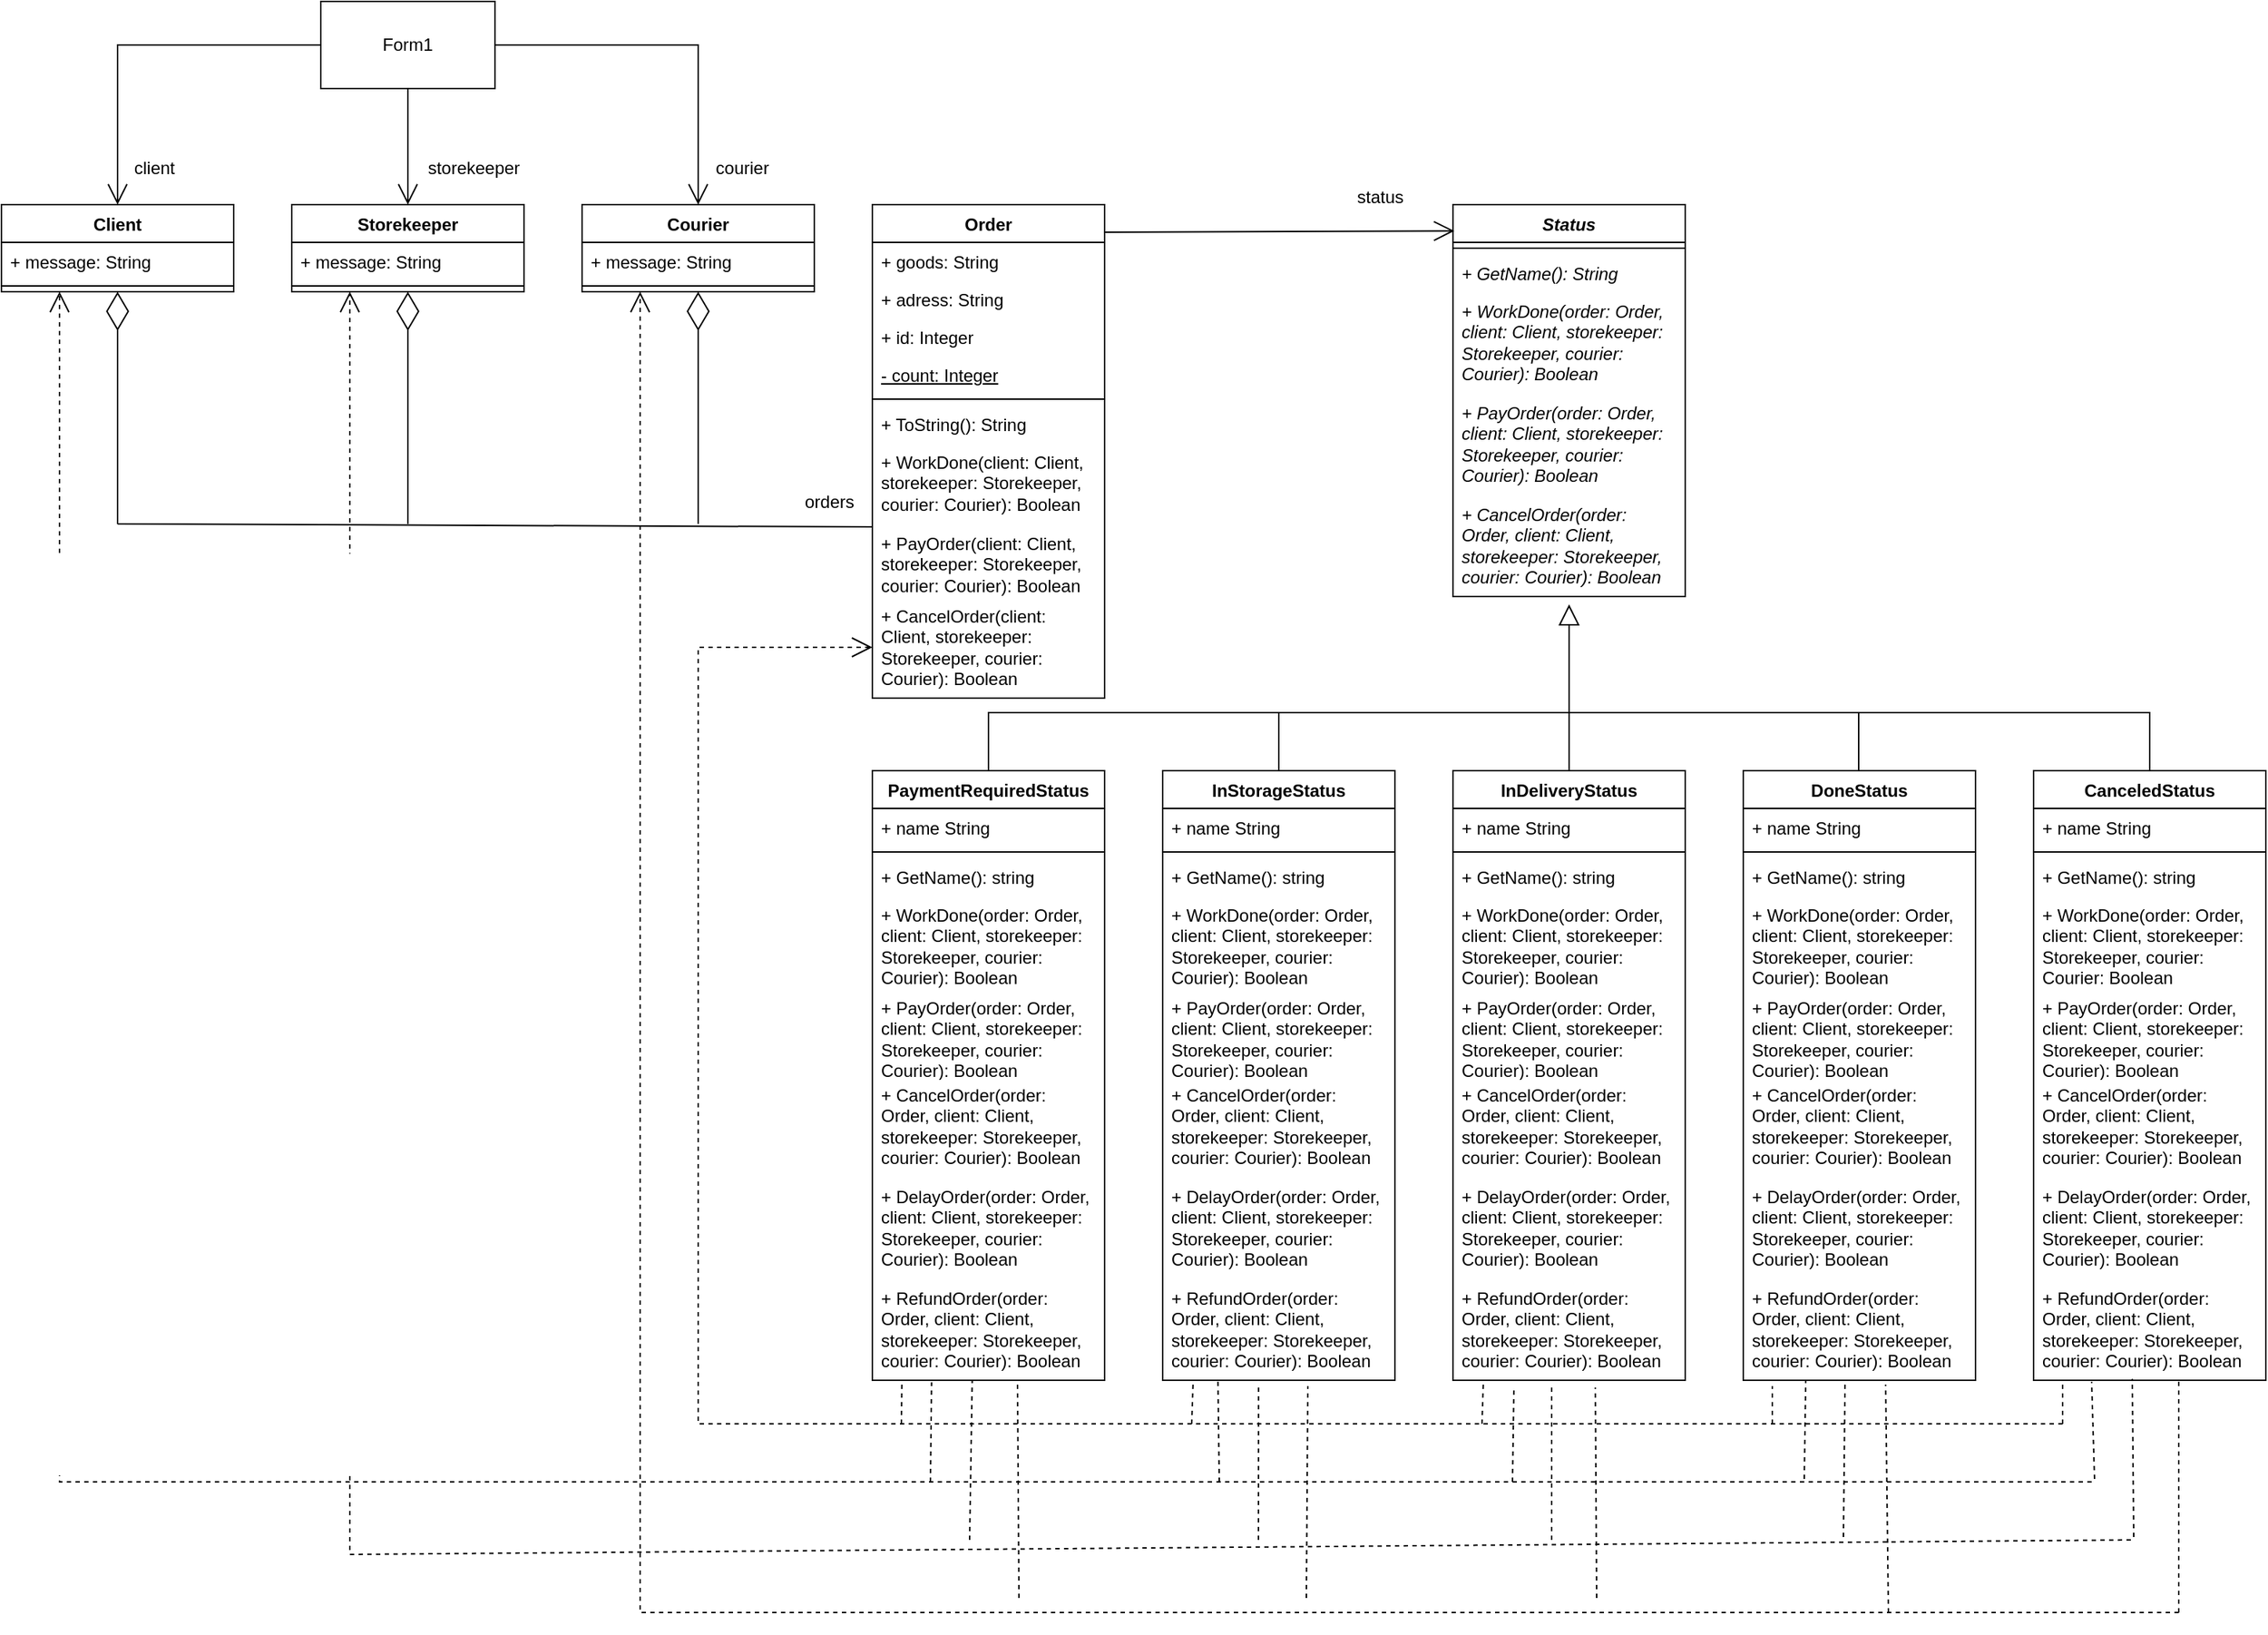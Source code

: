 <mxfile version="26.2.14">
  <diagram name="Страница — 1" id="0_Dnb6BgWCMYKnIincZQ">
    <mxGraphModel dx="2229" dy="917" grid="1" gridSize="10" guides="1" tooltips="1" connect="1" arrows="1" fold="1" page="1" pageScale="1" pageWidth="827" pageHeight="1169" math="0" shadow="0">
      <root>
        <mxCell id="0" />
        <mxCell id="1" parent="0" />
        <mxCell id="07gMhgzr5kwWRLjTosJK-1" value="Order" style="swimlane;fontStyle=1;align=center;verticalAlign=top;childLayout=stackLayout;horizontal=1;startSize=26;horizontalStack=0;resizeParent=1;resizeParentMax=0;resizeLast=0;collapsible=1;marginBottom=0;whiteSpace=wrap;html=1;" vertex="1" parent="1">
          <mxGeometry x="120" y="280" width="160" height="340" as="geometry" />
        </mxCell>
        <mxCell id="07gMhgzr5kwWRLjTosJK-2" value="+ goods: String" style="text;strokeColor=none;fillColor=none;align=left;verticalAlign=top;spacingLeft=4;spacingRight=4;overflow=hidden;rotatable=0;points=[[0,0.5],[1,0.5]];portConstraint=eastwest;whiteSpace=wrap;html=1;" vertex="1" parent="07gMhgzr5kwWRLjTosJK-1">
          <mxGeometry y="26" width="160" height="26" as="geometry" />
        </mxCell>
        <mxCell id="07gMhgzr5kwWRLjTosJK-3" value="+ adress: String" style="text;strokeColor=none;fillColor=none;align=left;verticalAlign=top;spacingLeft=4;spacingRight=4;overflow=hidden;rotatable=0;points=[[0,0.5],[1,0.5]];portConstraint=eastwest;whiteSpace=wrap;html=1;" vertex="1" parent="07gMhgzr5kwWRLjTosJK-1">
          <mxGeometry y="52" width="160" height="26" as="geometry" />
        </mxCell>
        <mxCell id="07gMhgzr5kwWRLjTosJK-4" value="+ id: Integer" style="text;strokeColor=none;fillColor=none;align=left;verticalAlign=top;spacingLeft=4;spacingRight=4;overflow=hidden;rotatable=0;points=[[0,0.5],[1,0.5]];portConstraint=eastwest;whiteSpace=wrap;html=1;" vertex="1" parent="07gMhgzr5kwWRLjTosJK-1">
          <mxGeometry y="78" width="160" height="26" as="geometry" />
        </mxCell>
        <mxCell id="07gMhgzr5kwWRLjTosJK-5" value="&lt;u&gt;- count: Integer&lt;/u&gt;" style="text;strokeColor=none;fillColor=none;align=left;verticalAlign=top;spacingLeft=4;spacingRight=4;overflow=hidden;rotatable=0;points=[[0,0.5],[1,0.5]];portConstraint=eastwest;whiteSpace=wrap;html=1;" vertex="1" parent="07gMhgzr5kwWRLjTosJK-1">
          <mxGeometry y="104" width="160" height="26" as="geometry" />
        </mxCell>
        <mxCell id="07gMhgzr5kwWRLjTosJK-6" value="" style="line;strokeWidth=1;fillColor=none;align=left;verticalAlign=middle;spacingTop=-1;spacingLeft=3;spacingRight=3;rotatable=0;labelPosition=right;points=[];portConstraint=eastwest;strokeColor=inherit;" vertex="1" parent="07gMhgzr5kwWRLjTosJK-1">
          <mxGeometry y="130" width="160" height="8" as="geometry" />
        </mxCell>
        <mxCell id="07gMhgzr5kwWRLjTosJK-7" value="+ ToString(): String" style="text;strokeColor=none;fillColor=none;align=left;verticalAlign=top;spacingLeft=4;spacingRight=4;overflow=hidden;rotatable=0;points=[[0,0.5],[1,0.5]];portConstraint=eastwest;whiteSpace=wrap;html=1;" vertex="1" parent="07gMhgzr5kwWRLjTosJK-1">
          <mxGeometry y="138" width="160" height="26" as="geometry" />
        </mxCell>
        <mxCell id="07gMhgzr5kwWRLjTosJK-8" value="+ WorkDone(client: Client, storekeeper: Storekeeper, courier: Courier): Boolean" style="text;strokeColor=none;fillColor=none;align=left;verticalAlign=top;spacingLeft=4;spacingRight=4;overflow=hidden;rotatable=0;points=[[0,0.5],[1,0.5]];portConstraint=eastwest;whiteSpace=wrap;html=1;" vertex="1" parent="07gMhgzr5kwWRLjTosJK-1">
          <mxGeometry y="164" width="160" height="56" as="geometry" />
        </mxCell>
        <mxCell id="07gMhgzr5kwWRLjTosJK-9" value="+ PayOrder(client: Client, storekeeper: Storekeeper, courier: Courier): Boolean" style="text;strokeColor=none;fillColor=none;align=left;verticalAlign=top;spacingLeft=4;spacingRight=4;overflow=hidden;rotatable=0;points=[[0,0.5],[1,0.5]];portConstraint=eastwest;whiteSpace=wrap;html=1;" vertex="1" parent="07gMhgzr5kwWRLjTosJK-1">
          <mxGeometry y="220" width="160" height="50" as="geometry" />
        </mxCell>
        <mxCell id="07gMhgzr5kwWRLjTosJK-10" value="+ CancelOrder(client: Client, storekeeper: Storekeeper, courier: Courier): Boolean" style="text;strokeColor=none;fillColor=none;align=left;verticalAlign=top;spacingLeft=4;spacingRight=4;overflow=hidden;rotatable=0;points=[[0,0.5],[1,0.5]];portConstraint=eastwest;whiteSpace=wrap;html=1;" vertex="1" parent="07gMhgzr5kwWRLjTosJK-1">
          <mxGeometry y="270" width="160" height="70" as="geometry" />
        </mxCell>
        <mxCell id="07gMhgzr5kwWRLjTosJK-11" value="&lt;i&gt;Status&lt;/i&gt;" style="swimlane;fontStyle=1;align=center;verticalAlign=top;childLayout=stackLayout;horizontal=1;startSize=26;horizontalStack=0;resizeParent=1;resizeParentMax=0;resizeLast=0;collapsible=1;marginBottom=0;whiteSpace=wrap;html=1;" vertex="1" parent="1">
          <mxGeometry x="520" y="280" width="160" height="270" as="geometry" />
        </mxCell>
        <mxCell id="07gMhgzr5kwWRLjTosJK-12" value="" style="line;strokeWidth=1;fillColor=none;align=left;verticalAlign=middle;spacingTop=-1;spacingLeft=3;spacingRight=3;rotatable=0;labelPosition=right;points=[];portConstraint=eastwest;strokeColor=inherit;" vertex="1" parent="07gMhgzr5kwWRLjTosJK-11">
          <mxGeometry y="26" width="160" height="8" as="geometry" />
        </mxCell>
        <mxCell id="07gMhgzr5kwWRLjTosJK-13" value="&lt;i&gt;+ GetName(): String&lt;/i&gt;" style="text;strokeColor=none;fillColor=none;align=left;verticalAlign=top;spacingLeft=4;spacingRight=4;overflow=hidden;rotatable=0;points=[[0,0.5],[1,0.5]];portConstraint=eastwest;whiteSpace=wrap;html=1;" vertex="1" parent="07gMhgzr5kwWRLjTosJK-11">
          <mxGeometry y="34" width="160" height="26" as="geometry" />
        </mxCell>
        <mxCell id="07gMhgzr5kwWRLjTosJK-14" value="&lt;i&gt;+ WorkDone(&lt;/i&gt;&lt;i&gt;order: Order, client: Client, storekeeper: Storekeeper, courier: Courier&lt;/i&gt;&lt;i&gt;): Boolean&lt;/i&gt;" style="text;strokeColor=none;fillColor=none;align=left;verticalAlign=top;spacingLeft=4;spacingRight=4;overflow=hidden;rotatable=0;points=[[0,0.5],[1,0.5]];portConstraint=eastwest;whiteSpace=wrap;html=1;" vertex="1" parent="07gMhgzr5kwWRLjTosJK-11">
          <mxGeometry y="60" width="160" height="70" as="geometry" />
        </mxCell>
        <mxCell id="07gMhgzr5kwWRLjTosJK-15" value="&lt;i&gt;+ PayOrder(&lt;/i&gt;&lt;i&gt;order: Order, client: Client, storekeeper: Storekeeper, courier: Courier&lt;/i&gt;&lt;i&gt;): Boolean&lt;/i&gt;" style="text;strokeColor=none;fillColor=none;align=left;verticalAlign=top;spacingLeft=4;spacingRight=4;overflow=hidden;rotatable=0;points=[[0,0.5],[1,0.5]];portConstraint=eastwest;whiteSpace=wrap;html=1;" vertex="1" parent="07gMhgzr5kwWRLjTosJK-11">
          <mxGeometry y="130" width="160" height="70" as="geometry" />
        </mxCell>
        <mxCell id="07gMhgzr5kwWRLjTosJK-16" value="&lt;i&gt;+ CancelOrder(&lt;/i&gt;&lt;i&gt;order: Order, client: Client, storekeeper: Storekeeper, courier: Courier&lt;/i&gt;&lt;i&gt;): Boolean&lt;/i&gt;" style="text;strokeColor=none;fillColor=none;align=left;verticalAlign=top;spacingLeft=4;spacingRight=4;overflow=hidden;rotatable=0;points=[[0,0.5],[1,0.5]];portConstraint=eastwest;whiteSpace=wrap;html=1;" vertex="1" parent="07gMhgzr5kwWRLjTosJK-11">
          <mxGeometry y="200" width="160" height="70" as="geometry" />
        </mxCell>
        <mxCell id="07gMhgzr5kwWRLjTosJK-17" value="PaymentRequiredStatus" style="swimlane;fontStyle=1;align=center;verticalAlign=top;childLayout=stackLayout;horizontal=1;startSize=26;horizontalStack=0;resizeParent=1;resizeParentMax=0;resizeLast=0;collapsible=1;marginBottom=0;whiteSpace=wrap;html=1;" vertex="1" parent="1">
          <mxGeometry x="120" y="670" width="160" height="420" as="geometry" />
        </mxCell>
        <mxCell id="07gMhgzr5kwWRLjTosJK-18" value="+ name String" style="text;strokeColor=none;fillColor=none;align=left;verticalAlign=top;spacingLeft=4;spacingRight=4;overflow=hidden;rotatable=0;points=[[0,0.5],[1,0.5]];portConstraint=eastwest;whiteSpace=wrap;html=1;" vertex="1" parent="07gMhgzr5kwWRLjTosJK-17">
          <mxGeometry y="26" width="160" height="26" as="geometry" />
        </mxCell>
        <mxCell id="07gMhgzr5kwWRLjTosJK-19" value="" style="line;strokeWidth=1;fillColor=none;align=left;verticalAlign=middle;spacingTop=-1;spacingLeft=3;spacingRight=3;rotatable=0;labelPosition=right;points=[];portConstraint=eastwest;strokeColor=inherit;" vertex="1" parent="07gMhgzr5kwWRLjTosJK-17">
          <mxGeometry y="52" width="160" height="8" as="geometry" />
        </mxCell>
        <mxCell id="07gMhgzr5kwWRLjTosJK-20" value="+ GetName(): string" style="text;strokeColor=none;fillColor=none;align=left;verticalAlign=top;spacingLeft=4;spacingRight=4;overflow=hidden;rotatable=0;points=[[0,0.5],[1,0.5]];portConstraint=eastwest;whiteSpace=wrap;html=1;" vertex="1" parent="07gMhgzr5kwWRLjTosJK-17">
          <mxGeometry y="60" width="160" height="26" as="geometry" />
        </mxCell>
        <mxCell id="07gMhgzr5kwWRLjTosJK-21" value="+ WorkDone(order: Order, client: Client, storekeeper: Storekeeper, courier: Courier): Boolean" style="text;strokeColor=none;fillColor=none;align=left;verticalAlign=top;spacingLeft=4;spacingRight=4;overflow=hidden;rotatable=0;points=[[0,0.5],[1,0.5]];portConstraint=eastwest;whiteSpace=wrap;html=1;" vertex="1" parent="07gMhgzr5kwWRLjTosJK-17">
          <mxGeometry y="86" width="160" height="64" as="geometry" />
        </mxCell>
        <mxCell id="07gMhgzr5kwWRLjTosJK-22" value="+ PayOrder(order: Order, client: Client, storekeeper: Storekeeper, courier: Courier): Boolean" style="text;strokeColor=none;fillColor=none;align=left;verticalAlign=top;spacingLeft=4;spacingRight=4;overflow=hidden;rotatable=0;points=[[0,0.5],[1,0.5]];portConstraint=eastwest;whiteSpace=wrap;html=1;" vertex="1" parent="07gMhgzr5kwWRLjTosJK-17">
          <mxGeometry y="150" width="160" height="60" as="geometry" />
        </mxCell>
        <mxCell id="07gMhgzr5kwWRLjTosJK-106" value="+ CancelOrder(order: Order, client: Client, storekeeper: Storekeeper, courier: Courier): Boolean" style="text;strokeColor=none;fillColor=none;align=left;verticalAlign=top;spacingLeft=4;spacingRight=4;overflow=hidden;rotatable=0;points=[[0,0.5],[1,0.5]];portConstraint=eastwest;whiteSpace=wrap;html=1;" vertex="1" parent="07gMhgzr5kwWRLjTosJK-17">
          <mxGeometry y="210" width="160" height="70" as="geometry" />
        </mxCell>
        <mxCell id="07gMhgzr5kwWRLjTosJK-107" value="+ DelayOrder(order: Order, client: Client, storekeeper: Storekeeper, courier: Courier): Boolean" style="text;strokeColor=none;fillColor=none;align=left;verticalAlign=top;spacingLeft=4;spacingRight=4;overflow=hidden;rotatable=0;points=[[0,0.5],[1,0.5]];portConstraint=eastwest;whiteSpace=wrap;html=1;" vertex="1" parent="07gMhgzr5kwWRLjTosJK-17">
          <mxGeometry y="280" width="160" height="70" as="geometry" />
        </mxCell>
        <mxCell id="07gMhgzr5kwWRLjTosJK-23" value="+ RefundOrder(order: Order, client: Client, storekeeper: Storekeeper, courier: Courier): Boolean" style="text;strokeColor=none;fillColor=none;align=left;verticalAlign=top;spacingLeft=4;spacingRight=4;overflow=hidden;rotatable=0;points=[[0,0.5],[1,0.5]];portConstraint=eastwest;whiteSpace=wrap;html=1;" vertex="1" parent="07gMhgzr5kwWRLjTosJK-17">
          <mxGeometry y="350" width="160" height="70" as="geometry" />
        </mxCell>
        <mxCell id="07gMhgzr5kwWRLjTosJK-24" value="InStorageStatus" style="swimlane;fontStyle=1;align=center;verticalAlign=top;childLayout=stackLayout;horizontal=1;startSize=26;horizontalStack=0;resizeParent=1;resizeParentMax=0;resizeLast=0;collapsible=1;marginBottom=0;whiteSpace=wrap;html=1;" vertex="1" parent="1">
          <mxGeometry x="320" y="670" width="160" height="420" as="geometry" />
        </mxCell>
        <mxCell id="07gMhgzr5kwWRLjTosJK-25" value="+ name String" style="text;strokeColor=none;fillColor=none;align=left;verticalAlign=top;spacingLeft=4;spacingRight=4;overflow=hidden;rotatable=0;points=[[0,0.5],[1,0.5]];portConstraint=eastwest;whiteSpace=wrap;html=1;" vertex="1" parent="07gMhgzr5kwWRLjTosJK-24">
          <mxGeometry y="26" width="160" height="26" as="geometry" />
        </mxCell>
        <mxCell id="07gMhgzr5kwWRLjTosJK-26" value="" style="line;strokeWidth=1;fillColor=none;align=left;verticalAlign=middle;spacingTop=-1;spacingLeft=3;spacingRight=3;rotatable=0;labelPosition=right;points=[];portConstraint=eastwest;strokeColor=inherit;" vertex="1" parent="07gMhgzr5kwWRLjTosJK-24">
          <mxGeometry y="52" width="160" height="8" as="geometry" />
        </mxCell>
        <mxCell id="07gMhgzr5kwWRLjTosJK-27" value="+ GetName(): string" style="text;strokeColor=none;fillColor=none;align=left;verticalAlign=top;spacingLeft=4;spacingRight=4;overflow=hidden;rotatable=0;points=[[0,0.5],[1,0.5]];portConstraint=eastwest;whiteSpace=wrap;html=1;" vertex="1" parent="07gMhgzr5kwWRLjTosJK-24">
          <mxGeometry y="60" width="160" height="26" as="geometry" />
        </mxCell>
        <mxCell id="07gMhgzr5kwWRLjTosJK-28" value="+ WorkDone(order: Order, client: Client, storekeeper: Storekeeper, courier: Courier): Boolean" style="text;strokeColor=none;fillColor=none;align=left;verticalAlign=top;spacingLeft=4;spacingRight=4;overflow=hidden;rotatable=0;points=[[0,0.5],[1,0.5]];portConstraint=eastwest;whiteSpace=wrap;html=1;" vertex="1" parent="07gMhgzr5kwWRLjTosJK-24">
          <mxGeometry y="86" width="160" height="64" as="geometry" />
        </mxCell>
        <mxCell id="07gMhgzr5kwWRLjTosJK-29" value="+ PayOrder(order: Order, client: Client, storekeeper: Storekeeper, courier: Courier): Boolean" style="text;strokeColor=none;fillColor=none;align=left;verticalAlign=top;spacingLeft=4;spacingRight=4;overflow=hidden;rotatable=0;points=[[0,0.5],[1,0.5]];portConstraint=eastwest;whiteSpace=wrap;html=1;" vertex="1" parent="07gMhgzr5kwWRLjTosJK-24">
          <mxGeometry y="150" width="160" height="60" as="geometry" />
        </mxCell>
        <mxCell id="07gMhgzr5kwWRLjTosJK-30" value="+ CancelOrder(order: Order, client: Client, storekeeper: Storekeeper, courier: Courier): Boolean" style="text;strokeColor=none;fillColor=none;align=left;verticalAlign=top;spacingLeft=4;spacingRight=4;overflow=hidden;rotatable=0;points=[[0,0.5],[1,0.5]];portConstraint=eastwest;whiteSpace=wrap;html=1;" vertex="1" parent="07gMhgzr5kwWRLjTosJK-24">
          <mxGeometry y="210" width="160" height="70" as="geometry" />
        </mxCell>
        <mxCell id="07gMhgzr5kwWRLjTosJK-108" value="+ DelayOrder(order: Order, client: Client, storekeeper: Storekeeper, courier: Courier): Boolean" style="text;strokeColor=none;fillColor=none;align=left;verticalAlign=top;spacingLeft=4;spacingRight=4;overflow=hidden;rotatable=0;points=[[0,0.5],[1,0.5]];portConstraint=eastwest;whiteSpace=wrap;html=1;" vertex="1" parent="07gMhgzr5kwWRLjTosJK-24">
          <mxGeometry y="280" width="160" height="70" as="geometry" />
        </mxCell>
        <mxCell id="07gMhgzr5kwWRLjTosJK-109" value="+ RefundOrder(order: Order, client: Client, storekeeper: Storekeeper, courier: Courier): Boolean" style="text;strokeColor=none;fillColor=none;align=left;verticalAlign=top;spacingLeft=4;spacingRight=4;overflow=hidden;rotatable=0;points=[[0,0.5],[1,0.5]];portConstraint=eastwest;whiteSpace=wrap;html=1;" vertex="1" parent="07gMhgzr5kwWRLjTosJK-24">
          <mxGeometry y="350" width="160" height="70" as="geometry" />
        </mxCell>
        <mxCell id="07gMhgzr5kwWRLjTosJK-31" value="InDeliveryStatus" style="swimlane;fontStyle=1;align=center;verticalAlign=top;childLayout=stackLayout;horizontal=1;startSize=26;horizontalStack=0;resizeParent=1;resizeParentMax=0;resizeLast=0;collapsible=1;marginBottom=0;whiteSpace=wrap;html=1;" vertex="1" parent="1">
          <mxGeometry x="520" y="670" width="160" height="420" as="geometry" />
        </mxCell>
        <mxCell id="07gMhgzr5kwWRLjTosJK-32" value="+ name String" style="text;strokeColor=none;fillColor=none;align=left;verticalAlign=top;spacingLeft=4;spacingRight=4;overflow=hidden;rotatable=0;points=[[0,0.5],[1,0.5]];portConstraint=eastwest;whiteSpace=wrap;html=1;" vertex="1" parent="07gMhgzr5kwWRLjTosJK-31">
          <mxGeometry y="26" width="160" height="26" as="geometry" />
        </mxCell>
        <mxCell id="07gMhgzr5kwWRLjTosJK-33" value="" style="line;strokeWidth=1;fillColor=none;align=left;verticalAlign=middle;spacingTop=-1;spacingLeft=3;spacingRight=3;rotatable=0;labelPosition=right;points=[];portConstraint=eastwest;strokeColor=inherit;" vertex="1" parent="07gMhgzr5kwWRLjTosJK-31">
          <mxGeometry y="52" width="160" height="8" as="geometry" />
        </mxCell>
        <mxCell id="07gMhgzr5kwWRLjTosJK-34" value="+ GetName(): string" style="text;strokeColor=none;fillColor=none;align=left;verticalAlign=top;spacingLeft=4;spacingRight=4;overflow=hidden;rotatable=0;points=[[0,0.5],[1,0.5]];portConstraint=eastwest;whiteSpace=wrap;html=1;" vertex="1" parent="07gMhgzr5kwWRLjTosJK-31">
          <mxGeometry y="60" width="160" height="26" as="geometry" />
        </mxCell>
        <mxCell id="07gMhgzr5kwWRLjTosJK-35" value="+ WorkDone(order: Order, client: Client, storekeeper: Storekeeper, courier: Courier): Boolean" style="text;strokeColor=none;fillColor=none;align=left;verticalAlign=top;spacingLeft=4;spacingRight=4;overflow=hidden;rotatable=0;points=[[0,0.5],[1,0.5]];portConstraint=eastwest;whiteSpace=wrap;html=1;" vertex="1" parent="07gMhgzr5kwWRLjTosJK-31">
          <mxGeometry y="86" width="160" height="64" as="geometry" />
        </mxCell>
        <mxCell id="07gMhgzr5kwWRLjTosJK-36" value="+ PayOrder(order: Order, client: Client, storekeeper: Storekeeper, courier: Courier): Boolean" style="text;strokeColor=none;fillColor=none;align=left;verticalAlign=top;spacingLeft=4;spacingRight=4;overflow=hidden;rotatable=0;points=[[0,0.5],[1,0.5]];portConstraint=eastwest;whiteSpace=wrap;html=1;" vertex="1" parent="07gMhgzr5kwWRLjTosJK-31">
          <mxGeometry y="150" width="160" height="60" as="geometry" />
        </mxCell>
        <mxCell id="07gMhgzr5kwWRLjTosJK-37" value="+ CancelOrder(order: Order, client: Client, storekeeper: Storekeeper, courier: Courier): Boolean" style="text;strokeColor=none;fillColor=none;align=left;verticalAlign=top;spacingLeft=4;spacingRight=4;overflow=hidden;rotatable=0;points=[[0,0.5],[1,0.5]];portConstraint=eastwest;whiteSpace=wrap;html=1;" vertex="1" parent="07gMhgzr5kwWRLjTosJK-31">
          <mxGeometry y="210" width="160" height="70" as="geometry" />
        </mxCell>
        <mxCell id="07gMhgzr5kwWRLjTosJK-110" value="+ DelayOrder(order: Order, client: Client, storekeeper: Storekeeper, courier: Courier): Boolean" style="text;strokeColor=none;fillColor=none;align=left;verticalAlign=top;spacingLeft=4;spacingRight=4;overflow=hidden;rotatable=0;points=[[0,0.5],[1,0.5]];portConstraint=eastwest;whiteSpace=wrap;html=1;" vertex="1" parent="07gMhgzr5kwWRLjTosJK-31">
          <mxGeometry y="280" width="160" height="70" as="geometry" />
        </mxCell>
        <mxCell id="07gMhgzr5kwWRLjTosJK-111" value="+ RefundOrder(order: Order, client: Client, storekeeper: Storekeeper, courier: Courier): Boolean" style="text;strokeColor=none;fillColor=none;align=left;verticalAlign=top;spacingLeft=4;spacingRight=4;overflow=hidden;rotatable=0;points=[[0,0.5],[1,0.5]];portConstraint=eastwest;whiteSpace=wrap;html=1;" vertex="1" parent="07gMhgzr5kwWRLjTosJK-31">
          <mxGeometry y="350" width="160" height="70" as="geometry" />
        </mxCell>
        <mxCell id="07gMhgzr5kwWRLjTosJK-38" value="DoneStatus" style="swimlane;fontStyle=1;align=center;verticalAlign=top;childLayout=stackLayout;horizontal=1;startSize=26;horizontalStack=0;resizeParent=1;resizeParentMax=0;resizeLast=0;collapsible=1;marginBottom=0;whiteSpace=wrap;html=1;" vertex="1" parent="1">
          <mxGeometry x="720" y="670" width="160" height="420" as="geometry" />
        </mxCell>
        <mxCell id="07gMhgzr5kwWRLjTosJK-39" value="+ name String" style="text;strokeColor=none;fillColor=none;align=left;verticalAlign=top;spacingLeft=4;spacingRight=4;overflow=hidden;rotatable=0;points=[[0,0.5],[1,0.5]];portConstraint=eastwest;whiteSpace=wrap;html=1;" vertex="1" parent="07gMhgzr5kwWRLjTosJK-38">
          <mxGeometry y="26" width="160" height="26" as="geometry" />
        </mxCell>
        <mxCell id="07gMhgzr5kwWRLjTosJK-40" value="" style="line;strokeWidth=1;fillColor=none;align=left;verticalAlign=middle;spacingTop=-1;spacingLeft=3;spacingRight=3;rotatable=0;labelPosition=right;points=[];portConstraint=eastwest;strokeColor=inherit;" vertex="1" parent="07gMhgzr5kwWRLjTosJK-38">
          <mxGeometry y="52" width="160" height="8" as="geometry" />
        </mxCell>
        <mxCell id="07gMhgzr5kwWRLjTosJK-41" value="+ GetName(): string" style="text;strokeColor=none;fillColor=none;align=left;verticalAlign=top;spacingLeft=4;spacingRight=4;overflow=hidden;rotatable=0;points=[[0,0.5],[1,0.5]];portConstraint=eastwest;whiteSpace=wrap;html=1;" vertex="1" parent="07gMhgzr5kwWRLjTosJK-38">
          <mxGeometry y="60" width="160" height="26" as="geometry" />
        </mxCell>
        <mxCell id="07gMhgzr5kwWRLjTosJK-42" value="+ WorkDone(order: Order, client: Client, storekeeper: Storekeeper, courier: Courier): Boolean" style="text;strokeColor=none;fillColor=none;align=left;verticalAlign=top;spacingLeft=4;spacingRight=4;overflow=hidden;rotatable=0;points=[[0,0.5],[1,0.5]];portConstraint=eastwest;whiteSpace=wrap;html=1;" vertex="1" parent="07gMhgzr5kwWRLjTosJK-38">
          <mxGeometry y="86" width="160" height="64" as="geometry" />
        </mxCell>
        <mxCell id="07gMhgzr5kwWRLjTosJK-43" value="+ PayOrder(order: Order, client: Client, storekeeper: Storekeeper, courier: Courier): Boolean" style="text;strokeColor=none;fillColor=none;align=left;verticalAlign=top;spacingLeft=4;spacingRight=4;overflow=hidden;rotatable=0;points=[[0,0.5],[1,0.5]];portConstraint=eastwest;whiteSpace=wrap;html=1;" vertex="1" parent="07gMhgzr5kwWRLjTosJK-38">
          <mxGeometry y="150" width="160" height="60" as="geometry" />
        </mxCell>
        <mxCell id="07gMhgzr5kwWRLjTosJK-44" value="+ CancelOrder(order: Order, client: Client, storekeeper: Storekeeper, courier: Courier): Boolean" style="text;strokeColor=none;fillColor=none;align=left;verticalAlign=top;spacingLeft=4;spacingRight=4;overflow=hidden;rotatable=0;points=[[0,0.5],[1,0.5]];portConstraint=eastwest;whiteSpace=wrap;html=1;" vertex="1" parent="07gMhgzr5kwWRLjTosJK-38">
          <mxGeometry y="210" width="160" height="70" as="geometry" />
        </mxCell>
        <mxCell id="07gMhgzr5kwWRLjTosJK-112" value="+ DelayOrder(order: Order, client: Client, storekeeper: Storekeeper, courier: Courier): Boolean" style="text;strokeColor=none;fillColor=none;align=left;verticalAlign=top;spacingLeft=4;spacingRight=4;overflow=hidden;rotatable=0;points=[[0,0.5],[1,0.5]];portConstraint=eastwest;whiteSpace=wrap;html=1;" vertex="1" parent="07gMhgzr5kwWRLjTosJK-38">
          <mxGeometry y="280" width="160" height="70" as="geometry" />
        </mxCell>
        <mxCell id="07gMhgzr5kwWRLjTosJK-114" value="+ RefundOrder(order: Order, client: Client, storekeeper: Storekeeper, courier: Courier): Boolean" style="text;strokeColor=none;fillColor=none;align=left;verticalAlign=top;spacingLeft=4;spacingRight=4;overflow=hidden;rotatable=0;points=[[0,0.5],[1,0.5]];portConstraint=eastwest;whiteSpace=wrap;html=1;" vertex="1" parent="07gMhgzr5kwWRLjTosJK-38">
          <mxGeometry y="350" width="160" height="70" as="geometry" />
        </mxCell>
        <mxCell id="07gMhgzr5kwWRLjTosJK-45" value="CanceledStatus" style="swimlane;fontStyle=1;align=center;verticalAlign=top;childLayout=stackLayout;horizontal=1;startSize=26;horizontalStack=0;resizeParent=1;resizeParentMax=0;resizeLast=0;collapsible=1;marginBottom=0;whiteSpace=wrap;html=1;" vertex="1" parent="1">
          <mxGeometry x="920" y="670" width="160" height="420" as="geometry" />
        </mxCell>
        <mxCell id="07gMhgzr5kwWRLjTosJK-46" value="+ name String" style="text;strokeColor=none;fillColor=none;align=left;verticalAlign=top;spacingLeft=4;spacingRight=4;overflow=hidden;rotatable=0;points=[[0,0.5],[1,0.5]];portConstraint=eastwest;whiteSpace=wrap;html=1;" vertex="1" parent="07gMhgzr5kwWRLjTosJK-45">
          <mxGeometry y="26" width="160" height="26" as="geometry" />
        </mxCell>
        <mxCell id="07gMhgzr5kwWRLjTosJK-47" value="" style="line;strokeWidth=1;fillColor=none;align=left;verticalAlign=middle;spacingTop=-1;spacingLeft=3;spacingRight=3;rotatable=0;labelPosition=right;points=[];portConstraint=eastwest;strokeColor=inherit;" vertex="1" parent="07gMhgzr5kwWRLjTosJK-45">
          <mxGeometry y="52" width="160" height="8" as="geometry" />
        </mxCell>
        <mxCell id="07gMhgzr5kwWRLjTosJK-48" value="+ GetName(): string" style="text;strokeColor=none;fillColor=none;align=left;verticalAlign=top;spacingLeft=4;spacingRight=4;overflow=hidden;rotatable=0;points=[[0,0.5],[1,0.5]];portConstraint=eastwest;whiteSpace=wrap;html=1;" vertex="1" parent="07gMhgzr5kwWRLjTosJK-45">
          <mxGeometry y="60" width="160" height="26" as="geometry" />
        </mxCell>
        <mxCell id="07gMhgzr5kwWRLjTosJK-49" value="+ WorkDone(order: Order, client: Client, storekeeper: Storekeeper, courier: Courier: Boolean" style="text;strokeColor=none;fillColor=none;align=left;verticalAlign=top;spacingLeft=4;spacingRight=4;overflow=hidden;rotatable=0;points=[[0,0.5],[1,0.5]];portConstraint=eastwest;whiteSpace=wrap;html=1;" vertex="1" parent="07gMhgzr5kwWRLjTosJK-45">
          <mxGeometry y="86" width="160" height="64" as="geometry" />
        </mxCell>
        <mxCell id="07gMhgzr5kwWRLjTosJK-50" value="+ PayOrder(order: Order, client: Client, storekeeper: Storekeeper, courier: Courier): Boolean" style="text;strokeColor=none;fillColor=none;align=left;verticalAlign=top;spacingLeft=4;spacingRight=4;overflow=hidden;rotatable=0;points=[[0,0.5],[1,0.5]];portConstraint=eastwest;whiteSpace=wrap;html=1;" vertex="1" parent="07gMhgzr5kwWRLjTosJK-45">
          <mxGeometry y="150" width="160" height="60" as="geometry" />
        </mxCell>
        <mxCell id="07gMhgzr5kwWRLjTosJK-51" value="+ CancelOrder(order: Order, client: Client, storekeeper: Storekeeper, courier: Courier): Boolean" style="text;strokeColor=none;fillColor=none;align=left;verticalAlign=top;spacingLeft=4;spacingRight=4;overflow=hidden;rotatable=0;points=[[0,0.5],[1,0.5]];portConstraint=eastwest;whiteSpace=wrap;html=1;" vertex="1" parent="07gMhgzr5kwWRLjTosJK-45">
          <mxGeometry y="210" width="160" height="70" as="geometry" />
        </mxCell>
        <mxCell id="07gMhgzr5kwWRLjTosJK-115" value="+ DelayOrder(order: Order, client: Client, storekeeper: Storekeeper, courier: Courier): Boolean" style="text;strokeColor=none;fillColor=none;align=left;verticalAlign=top;spacingLeft=4;spacingRight=4;overflow=hidden;rotatable=0;points=[[0,0.5],[1,0.5]];portConstraint=eastwest;whiteSpace=wrap;html=1;" vertex="1" parent="07gMhgzr5kwWRLjTosJK-45">
          <mxGeometry y="280" width="160" height="70" as="geometry" />
        </mxCell>
        <mxCell id="07gMhgzr5kwWRLjTosJK-116" value="+ RefundOrder(order: Order, client: Client, storekeeper: Storekeeper, courier: Courier): Boolean" style="text;strokeColor=none;fillColor=none;align=left;verticalAlign=top;spacingLeft=4;spacingRight=4;overflow=hidden;rotatable=0;points=[[0,0.5],[1,0.5]];portConstraint=eastwest;whiteSpace=wrap;html=1;" vertex="1" parent="07gMhgzr5kwWRLjTosJK-45">
          <mxGeometry y="350" width="160" height="70" as="geometry" />
        </mxCell>
        <mxCell id="07gMhgzr5kwWRLjTosJK-52" value="" style="endArrow=open;endFill=1;endSize=12;html=1;rounded=0;exitX=1;exitY=0.056;exitDx=0;exitDy=0;exitPerimeter=0;entryX=0.006;entryY=0.067;entryDx=0;entryDy=0;entryPerimeter=0;" edge="1" parent="1" source="07gMhgzr5kwWRLjTosJK-1" target="07gMhgzr5kwWRLjTosJK-11">
          <mxGeometry width="160" relative="1" as="geometry">
            <mxPoint x="500" y="250" as="sourcePoint" />
            <mxPoint x="660" y="250" as="targetPoint" />
          </mxGeometry>
        </mxCell>
        <mxCell id="07gMhgzr5kwWRLjTosJK-53" value="" style="group" vertex="1" connectable="0" parent="1">
          <mxGeometry x="200" y="630" width="800" height="40" as="geometry" />
        </mxCell>
        <mxCell id="07gMhgzr5kwWRLjTosJK-54" value="" style="group" vertex="1" connectable="0" parent="07gMhgzr5kwWRLjTosJK-53">
          <mxGeometry width="800" height="40" as="geometry" />
        </mxCell>
        <mxCell id="07gMhgzr5kwWRLjTosJK-55" value="" style="endArrow=none;html=1;rounded=0;exitX=0.5;exitY=0;exitDx=0;exitDy=0;entryX=0.5;entryY=0;entryDx=0;entryDy=0;" edge="1" parent="07gMhgzr5kwWRLjTosJK-54" source="07gMhgzr5kwWRLjTosJK-17" target="07gMhgzr5kwWRLjTosJK-45">
          <mxGeometry width="50" height="50" relative="1" as="geometry">
            <mxPoint as="sourcePoint" />
            <mxPoint x="800" as="targetPoint" />
            <Array as="points">
              <mxPoint />
              <mxPoint x="400" />
              <mxPoint x="800" />
            </Array>
          </mxGeometry>
        </mxCell>
        <mxCell id="07gMhgzr5kwWRLjTosJK-56" value="" style="endArrow=none;html=1;rounded=0;exitX=0.5;exitY=0;exitDx=0;exitDy=0;" edge="1" parent="07gMhgzr5kwWRLjTosJK-54" source="07gMhgzr5kwWRLjTosJK-24">
          <mxGeometry width="50" height="50" relative="1" as="geometry">
            <mxPoint x="70" y="40" as="sourcePoint" />
            <mxPoint x="200" as="targetPoint" />
          </mxGeometry>
        </mxCell>
        <mxCell id="07gMhgzr5kwWRLjTosJK-57" value="" style="endArrow=none;html=1;rounded=0;exitX=0.5;exitY=0;exitDx=0;exitDy=0;" edge="1" parent="07gMhgzr5kwWRLjTosJK-54">
          <mxGeometry width="50" height="50" relative="1" as="geometry">
            <mxPoint x="599.5" y="40" as="sourcePoint" />
            <mxPoint x="599.5" as="targetPoint" />
          </mxGeometry>
        </mxCell>
        <mxCell id="07gMhgzr5kwWRLjTosJK-58" value="" style="endArrow=block;endFill=0;endSize=12;html=1;rounded=0;exitX=0.5;exitY=0;exitDx=0;exitDy=0;entryX=0.5;entryY=1.077;entryDx=0;entryDy=0;entryPerimeter=0;" edge="1" parent="07gMhgzr5kwWRLjTosJK-53" source="07gMhgzr5kwWRLjTosJK-31" target="07gMhgzr5kwWRLjTosJK-16">
          <mxGeometry width="160" relative="1" as="geometry">
            <mxPoint x="310" y="-60" as="sourcePoint" />
            <mxPoint x="410" y="-170" as="targetPoint" />
          </mxGeometry>
        </mxCell>
        <mxCell id="07gMhgzr5kwWRLjTosJK-59" value="status" style="text;html=1;align=center;verticalAlign=middle;whiteSpace=wrap;rounded=0;" vertex="1" parent="1">
          <mxGeometry x="440" y="260" width="60" height="30" as="geometry" />
        </mxCell>
        <mxCell id="07gMhgzr5kwWRLjTosJK-60" value="Client" style="swimlane;fontStyle=1;align=center;verticalAlign=top;childLayout=stackLayout;horizontal=1;startSize=26;horizontalStack=0;resizeParent=1;resizeParentMax=0;resizeLast=0;collapsible=1;marginBottom=0;whiteSpace=wrap;html=1;" vertex="1" parent="1">
          <mxGeometry x="-480" y="280" width="160" height="60" as="geometry" />
        </mxCell>
        <mxCell id="07gMhgzr5kwWRLjTosJK-61" value="+ message: String" style="text;strokeColor=none;fillColor=none;align=left;verticalAlign=top;spacingLeft=4;spacingRight=4;overflow=hidden;rotatable=0;points=[[0,0.5],[1,0.5]];portConstraint=eastwest;whiteSpace=wrap;html=1;" vertex="1" parent="07gMhgzr5kwWRLjTosJK-60">
          <mxGeometry y="26" width="160" height="26" as="geometry" />
        </mxCell>
        <mxCell id="07gMhgzr5kwWRLjTosJK-62" value="" style="line;strokeWidth=1;fillColor=none;align=left;verticalAlign=middle;spacingTop=-1;spacingLeft=3;spacingRight=3;rotatable=0;labelPosition=right;points=[];portConstraint=eastwest;strokeColor=inherit;" vertex="1" parent="07gMhgzr5kwWRLjTosJK-60">
          <mxGeometry y="52" width="160" height="8" as="geometry" />
        </mxCell>
        <mxCell id="07gMhgzr5kwWRLjTosJK-63" value="Storekeeper" style="swimlane;fontStyle=1;align=center;verticalAlign=top;childLayout=stackLayout;horizontal=1;startSize=26;horizontalStack=0;resizeParent=1;resizeParentMax=0;resizeLast=0;collapsible=1;marginBottom=0;whiteSpace=wrap;html=1;" vertex="1" parent="1">
          <mxGeometry x="-280" y="280" width="160" height="60" as="geometry" />
        </mxCell>
        <mxCell id="07gMhgzr5kwWRLjTosJK-64" value="+ message: String" style="text;strokeColor=none;fillColor=none;align=left;verticalAlign=top;spacingLeft=4;spacingRight=4;overflow=hidden;rotatable=0;points=[[0,0.5],[1,0.5]];portConstraint=eastwest;whiteSpace=wrap;html=1;" vertex="1" parent="07gMhgzr5kwWRLjTosJK-63">
          <mxGeometry y="26" width="160" height="26" as="geometry" />
        </mxCell>
        <mxCell id="07gMhgzr5kwWRLjTosJK-65" value="" style="line;strokeWidth=1;fillColor=none;align=left;verticalAlign=middle;spacingTop=-1;spacingLeft=3;spacingRight=3;rotatable=0;labelPosition=right;points=[];portConstraint=eastwest;strokeColor=inherit;" vertex="1" parent="07gMhgzr5kwWRLjTosJK-63">
          <mxGeometry y="52" width="160" height="8" as="geometry" />
        </mxCell>
        <mxCell id="07gMhgzr5kwWRLjTosJK-66" value="Courier" style="swimlane;fontStyle=1;align=center;verticalAlign=top;childLayout=stackLayout;horizontal=1;startSize=26;horizontalStack=0;resizeParent=1;resizeParentMax=0;resizeLast=0;collapsible=1;marginBottom=0;whiteSpace=wrap;html=1;" vertex="1" parent="1">
          <mxGeometry x="-80" y="280" width="160" height="60" as="geometry" />
        </mxCell>
        <mxCell id="07gMhgzr5kwWRLjTosJK-67" value="+ message: String" style="text;strokeColor=none;fillColor=none;align=left;verticalAlign=top;spacingLeft=4;spacingRight=4;overflow=hidden;rotatable=0;points=[[0,0.5],[1,0.5]];portConstraint=eastwest;whiteSpace=wrap;html=1;" vertex="1" parent="07gMhgzr5kwWRLjTosJK-66">
          <mxGeometry y="26" width="160" height="26" as="geometry" />
        </mxCell>
        <mxCell id="07gMhgzr5kwWRLjTosJK-68" value="" style="line;strokeWidth=1;fillColor=none;align=left;verticalAlign=middle;spacingTop=-1;spacingLeft=3;spacingRight=3;rotatable=0;labelPosition=right;points=[];portConstraint=eastwest;strokeColor=inherit;" vertex="1" parent="07gMhgzr5kwWRLjTosJK-66">
          <mxGeometry y="52" width="160" height="8" as="geometry" />
        </mxCell>
        <mxCell id="07gMhgzr5kwWRLjTosJK-69" value="orders" style="text;html=1;align=center;verticalAlign=middle;resizable=0;points=[];autosize=1;strokeColor=none;fillColor=none;" vertex="1" parent="1">
          <mxGeometry x="60" y="470" width="60" height="30" as="geometry" />
        </mxCell>
        <mxCell id="07gMhgzr5kwWRLjTosJK-70" value="Form1" style="rounded=0;whiteSpace=wrap;html=1;" vertex="1" parent="1">
          <mxGeometry x="-260" y="140" width="120" height="60" as="geometry" />
        </mxCell>
        <mxCell id="07gMhgzr5kwWRLjTosJK-71" value="client" style="text;html=1;align=center;verticalAlign=middle;resizable=0;points=[];autosize=1;strokeColor=none;fillColor=none;" vertex="1" parent="1">
          <mxGeometry x="-400" y="240" width="50" height="30" as="geometry" />
        </mxCell>
        <mxCell id="07gMhgzr5kwWRLjTosJK-72" value="storekeeper" style="text;html=1;align=center;verticalAlign=middle;resizable=0;points=[];autosize=1;strokeColor=none;fillColor=none;" vertex="1" parent="1">
          <mxGeometry x="-200" y="240" width="90" height="30" as="geometry" />
        </mxCell>
        <mxCell id="07gMhgzr5kwWRLjTosJK-73" value="courier" style="text;html=1;align=center;verticalAlign=middle;resizable=0;points=[];autosize=1;strokeColor=none;fillColor=none;" vertex="1" parent="1">
          <mxGeometry y="240" width="60" height="30" as="geometry" />
        </mxCell>
        <mxCell id="07gMhgzr5kwWRLjTosJK-74" value="" style="endArrow=open;endFill=1;endSize=12;html=1;rounded=0;exitX=0.5;exitY=1;exitDx=0;exitDy=0;entryX=0.5;entryY=0;entryDx=0;entryDy=0;" edge="1" parent="1" source="07gMhgzr5kwWRLjTosJK-70" target="07gMhgzr5kwWRLjTosJK-63">
          <mxGeometry width="160" relative="1" as="geometry">
            <mxPoint x="-200" y="240" as="sourcePoint" />
            <mxPoint x="-40" y="240" as="targetPoint" />
          </mxGeometry>
        </mxCell>
        <mxCell id="07gMhgzr5kwWRLjTosJK-75" value="" style="endArrow=open;endFill=1;endSize=12;html=1;rounded=0;exitX=0;exitY=0.5;exitDx=0;exitDy=0;entryX=0.5;entryY=0;entryDx=0;entryDy=0;" edge="1" parent="1" source="07gMhgzr5kwWRLjTosJK-70" target="07gMhgzr5kwWRLjTosJK-60">
          <mxGeometry width="160" relative="1" as="geometry">
            <mxPoint x="-400.34" y="180" as="sourcePoint" />
            <mxPoint x="-400.34" y="260" as="targetPoint" />
            <Array as="points">
              <mxPoint x="-400" y="170" />
            </Array>
          </mxGeometry>
        </mxCell>
        <mxCell id="07gMhgzr5kwWRLjTosJK-76" value="" style="endArrow=open;endFill=1;endSize=12;html=1;rounded=0;exitX=1;exitY=0.5;exitDx=0;exitDy=0;entryX=0.5;entryY=0;entryDx=0;entryDy=0;" edge="1" parent="1" source="07gMhgzr5kwWRLjTosJK-70" target="07gMhgzr5kwWRLjTosJK-66">
          <mxGeometry width="160" relative="1" as="geometry">
            <mxPoint y="170" as="sourcePoint" />
            <mxPoint y="250" as="targetPoint" />
            <Array as="points">
              <mxPoint y="170" />
            </Array>
          </mxGeometry>
        </mxCell>
        <mxCell id="07gMhgzr5kwWRLjTosJK-77" value="" style="group" vertex="1" connectable="0" parent="1">
          <mxGeometry x="-400" y="500" width="400" as="geometry" />
        </mxCell>
        <mxCell id="07gMhgzr5kwWRLjTosJK-78" value="" style="endArrow=diamondThin;endFill=0;endSize=24;html=1;rounded=0;entryX=0.5;entryY=1;entryDx=0;entryDy=0;" edge="1" parent="07gMhgzr5kwWRLjTosJK-77" target="07gMhgzr5kwWRLjTosJK-63">
          <mxGeometry width="160" relative="1" as="geometry">
            <mxPoint x="200" as="sourcePoint" />
            <mxPoint x="290" y="-15.34" as="targetPoint" />
          </mxGeometry>
        </mxCell>
        <mxCell id="07gMhgzr5kwWRLjTosJK-79" value="" style="endArrow=diamondThin;endFill=0;endSize=24;html=1;rounded=0;entryX=0.5;entryY=1;entryDx=0;entryDy=0;" edge="1" parent="07gMhgzr5kwWRLjTosJK-77" target="07gMhgzr5kwWRLjTosJK-60">
          <mxGeometry width="160" relative="1" as="geometry">
            <mxPoint as="sourcePoint" />
            <mxPoint x="-0.34" y="-150" as="targetPoint" />
          </mxGeometry>
        </mxCell>
        <mxCell id="07gMhgzr5kwWRLjTosJK-80" value="" style="endArrow=diamondThin;endFill=0;endSize=24;html=1;rounded=0;entryX=0.5;entryY=1;entryDx=0;entryDy=0;" edge="1" parent="07gMhgzr5kwWRLjTosJK-77" target="07gMhgzr5kwWRLjTosJK-66">
          <mxGeometry width="160" relative="1" as="geometry">
            <mxPoint x="400" as="sourcePoint" />
            <mxPoint x="400" y="-150" as="targetPoint" />
          </mxGeometry>
        </mxCell>
        <mxCell id="07gMhgzr5kwWRLjTosJK-81" value="" style="endArrow=none;html=1;rounded=0;entryX=-0.003;entryY=0.041;entryDx=0;entryDy=0;entryPerimeter=0;" edge="1" parent="07gMhgzr5kwWRLjTosJK-77" target="07gMhgzr5kwWRLjTosJK-9">
          <mxGeometry width="50" height="50" relative="1" as="geometry">
            <mxPoint as="sourcePoint" />
            <mxPoint x="500" y="40" as="targetPoint" />
          </mxGeometry>
        </mxCell>
        <mxCell id="07gMhgzr5kwWRLjTosJK-82" value="" style="endArrow=none;dashed=1;html=1;rounded=0;entryX=0.255;entryY=1.02;entryDx=0;entryDy=0;entryPerimeter=0;" edge="1" parent="1" target="07gMhgzr5kwWRLjTosJK-23">
          <mxGeometry width="50" height="50" relative="1" as="geometry">
            <mxPoint x="160" y="1160" as="sourcePoint" />
            <mxPoint x="170" y="1119" as="targetPoint" />
          </mxGeometry>
        </mxCell>
        <mxCell id="07gMhgzr5kwWRLjTosJK-83" value="" style="endArrow=none;dashed=1;html=1;rounded=0;" edge="1" parent="1">
          <mxGeometry width="50" height="50" relative="1" as="geometry">
            <mxPoint x="561" y="1160" as="sourcePoint" />
            <mxPoint x="562" y="1094" as="targetPoint" />
          </mxGeometry>
        </mxCell>
        <mxCell id="07gMhgzr5kwWRLjTosJK-84" value="" style="endArrow=open;endSize=12;dashed=1;html=1;rounded=0;entryX=0.25;entryY=1;entryDx=0;entryDy=0;" edge="1" parent="1" target="07gMhgzr5kwWRLjTosJK-60">
          <mxGeometry width="160" relative="1" as="geometry">
            <mxPoint x="960" y="1160" as="sourcePoint" />
            <mxPoint x="-180" y="1060" as="targetPoint" />
            <Array as="points">
              <mxPoint x="-440" y="1160" />
            </Array>
          </mxGeometry>
        </mxCell>
        <mxCell id="07gMhgzr5kwWRLjTosJK-85" value="" style="endArrow=none;dashed=1;html=1;rounded=0;entryX=0.25;entryY=1.014;entryDx=0;entryDy=0;entryPerimeter=0;" edge="1" parent="1" target="07gMhgzr5kwWRLjTosJK-116">
          <mxGeometry width="50" height="50" relative="1" as="geometry">
            <mxPoint x="962" y="1158" as="sourcePoint" />
            <mxPoint x="970" y="1110" as="targetPoint" />
          </mxGeometry>
        </mxCell>
        <mxCell id="07gMhgzr5kwWRLjTosJK-86" value="" style="endArrow=none;dashed=1;html=1;rounded=0;entryX=0.413;entryY=1.057;entryDx=0;entryDy=0;entryPerimeter=0;" edge="1" parent="1" target="07gMhgzr5kwWRLjTosJK-109">
          <mxGeometry width="50" height="50" relative="1" as="geometry">
            <mxPoint x="386" y="1200" as="sourcePoint" />
            <mxPoint x="420" y="1130" as="targetPoint" />
          </mxGeometry>
        </mxCell>
        <mxCell id="07gMhgzr5kwWRLjTosJK-87" value="" style="endArrow=none;dashed=1;html=1;rounded=0;entryX=0.438;entryY=1.043;entryDx=0;entryDy=0;entryPerimeter=0;" edge="1" parent="1" target="07gMhgzr5kwWRLjTosJK-114">
          <mxGeometry width="50" height="50" relative="1" as="geometry">
            <mxPoint x="789" y="1198" as="sourcePoint" />
            <mxPoint x="790" y="1300" as="targetPoint" />
          </mxGeometry>
        </mxCell>
        <mxCell id="07gMhgzr5kwWRLjTosJK-88" value="" style="endArrow=none;dashed=1;html=1;rounded=0;entryX=0.43;entryY=0.998;entryDx=0;entryDy=0;entryPerimeter=0;" edge="1" parent="1" target="07gMhgzr5kwWRLjTosJK-23">
          <mxGeometry width="50" height="50" relative="1" as="geometry">
            <mxPoint x="187" y="1200" as="sourcePoint" />
            <mxPoint x="188" y="1061" as="targetPoint" />
          </mxGeometry>
        </mxCell>
        <mxCell id="07gMhgzr5kwWRLjTosJK-89" value="" style="endArrow=none;dashed=1;html=1;rounded=0;entryX=0.425;entryY=1.043;entryDx=0;entryDy=0;entryPerimeter=0;" edge="1" parent="1" target="07gMhgzr5kwWRLjTosJK-111">
          <mxGeometry width="50" height="50" relative="1" as="geometry">
            <mxPoint x="588" y="1200" as="sourcePoint" />
            <mxPoint x="570" y="1070" as="targetPoint" />
          </mxGeometry>
        </mxCell>
        <mxCell id="07gMhgzr5kwWRLjTosJK-90" value="" style="endArrow=open;endSize=12;dashed=1;html=1;rounded=0;entryX=0.25;entryY=1;entryDx=0;entryDy=0;" edge="1" parent="1" target="07gMhgzr5kwWRLjTosJK-63">
          <mxGeometry width="160" relative="1" as="geometry">
            <mxPoint x="987" y="1200" as="sourcePoint" />
            <mxPoint x="-413" y="380" as="targetPoint" />
            <Array as="points">
              <mxPoint x="-240" y="1210" />
            </Array>
          </mxGeometry>
        </mxCell>
        <mxCell id="07gMhgzr5kwWRLjTosJK-91" value="" style="endArrow=none;dashed=1;html=1;rounded=0;entryX=0.425;entryY=0.986;entryDx=0;entryDy=0;entryPerimeter=0;" edge="1" parent="1" target="07gMhgzr5kwWRLjTosJK-116">
          <mxGeometry width="50" height="50" relative="1" as="geometry">
            <mxPoint x="989" y="1198" as="sourcePoint" />
            <mxPoint x="989" y="1100" as="targetPoint" />
          </mxGeometry>
        </mxCell>
        <mxCell id="07gMhgzr5kwWRLjTosJK-92" value="" style="endArrow=open;endSize=12;dashed=1;html=1;rounded=0;entryX=0;entryY=0.5;entryDx=0;entryDy=0;" edge="1" parent="1" target="07gMhgzr5kwWRLjTosJK-10">
          <mxGeometry width="160" relative="1" as="geometry">
            <mxPoint x="940" y="1120" as="sourcePoint" />
            <mxPoint x="-120" y="830" as="targetPoint" />
            <Array as="points">
              <mxPoint x="470" y="1120" />
              <mxPoint y="1120" />
              <mxPoint y="585" />
            </Array>
          </mxGeometry>
        </mxCell>
        <mxCell id="07gMhgzr5kwWRLjTosJK-93" value="" style="endArrow=none;dashed=1;html=1;rounded=0;entryX=0.127;entryY=1.032;entryDx=0;entryDy=0;entryPerimeter=0;" edge="1" parent="1" target="07gMhgzr5kwWRLjTosJK-23">
          <mxGeometry width="50" height="50" relative="1" as="geometry">
            <mxPoint x="140" y="1120" as="sourcePoint" />
            <mxPoint x="140" y="1080" as="targetPoint" />
          </mxGeometry>
        </mxCell>
        <mxCell id="07gMhgzr5kwWRLjTosJK-94" value="" style="endArrow=none;dashed=1;html=1;rounded=0;" edge="1" parent="1">
          <mxGeometry width="50" height="50" relative="1" as="geometry">
            <mxPoint x="340" y="1120" as="sourcePoint" />
            <mxPoint x="341" y="1090" as="targetPoint" />
          </mxGeometry>
        </mxCell>
        <mxCell id="07gMhgzr5kwWRLjTosJK-95" value="" style="endArrow=none;dashed=1;html=1;rounded=0;entryX=0.131;entryY=1;entryDx=0;entryDy=0;entryPerimeter=0;" edge="1" parent="1" target="07gMhgzr5kwWRLjTosJK-111">
          <mxGeometry width="50" height="50" relative="1" as="geometry">
            <mxPoint x="540" y="1120" as="sourcePoint" />
            <mxPoint x="530" y="1090" as="targetPoint" />
          </mxGeometry>
        </mxCell>
        <mxCell id="07gMhgzr5kwWRLjTosJK-96" value="" style="endArrow=none;dashed=1;html=1;rounded=0;entryX=0.125;entryY=1.057;entryDx=0;entryDy=0;entryPerimeter=0;" edge="1" parent="1" target="07gMhgzr5kwWRLjTosJK-114">
          <mxGeometry width="50" height="50" relative="1" as="geometry">
            <mxPoint x="740" y="1120" as="sourcePoint" />
            <mxPoint x="730" y="1300" as="targetPoint" />
          </mxGeometry>
        </mxCell>
        <mxCell id="07gMhgzr5kwWRLjTosJK-97" value="" style="endArrow=none;dashed=1;html=1;rounded=0;" edge="1" parent="1">
          <mxGeometry width="50" height="50" relative="1" as="geometry">
            <mxPoint x="940" y="1120" as="sourcePoint" />
            <mxPoint x="940" y="1090" as="targetPoint" />
          </mxGeometry>
        </mxCell>
        <mxCell id="07gMhgzr5kwWRLjTosJK-98" value="" style="endArrow=none;dashed=1;html=1;rounded=0;entryX=0.238;entryY=0.986;entryDx=0;entryDy=0;entryPerimeter=0;" edge="1" parent="1" target="07gMhgzr5kwWRLjTosJK-109">
          <mxGeometry width="50" height="50" relative="1" as="geometry">
            <mxPoint x="359" y="1160" as="sourcePoint" />
            <mxPoint x="359" y="1100" as="targetPoint" />
          </mxGeometry>
        </mxCell>
        <mxCell id="07gMhgzr5kwWRLjTosJK-99" value="" style="endArrow=none;dashed=1;html=1;rounded=0;entryX=0.269;entryY=1;entryDx=0;entryDy=0;entryPerimeter=0;" edge="1" parent="1" target="07gMhgzr5kwWRLjTosJK-114">
          <mxGeometry width="50" height="50" relative="1" as="geometry">
            <mxPoint x="762" y="1158" as="sourcePoint" />
            <mxPoint x="764" y="1280" as="targetPoint" />
          </mxGeometry>
        </mxCell>
        <mxCell id="07gMhgzr5kwWRLjTosJK-100" value="" style="endArrow=none;dashed=1;html=1;rounded=0;entryX=0.625;entryY=1.057;entryDx=0;entryDy=0;entryPerimeter=0;" edge="1" parent="1" target="07gMhgzr5kwWRLjTosJK-109">
          <mxGeometry width="50" height="50" relative="1" as="geometry">
            <mxPoint x="419" y="1240" as="sourcePoint" />
            <mxPoint x="510" y="1120" as="targetPoint" />
          </mxGeometry>
        </mxCell>
        <mxCell id="07gMhgzr5kwWRLjTosJK-101" value="" style="endArrow=none;dashed=1;html=1;rounded=0;entryX=0.613;entryY=1.043;entryDx=0;entryDy=0;entryPerimeter=0;" edge="1" parent="1" target="07gMhgzr5kwWRLjTosJK-114">
          <mxGeometry width="50" height="50" relative="1" as="geometry">
            <mxPoint x="820" y="1250" as="sourcePoint" />
            <mxPoint x="818" y="1300" as="targetPoint" />
          </mxGeometry>
        </mxCell>
        <mxCell id="07gMhgzr5kwWRLjTosJK-102" value="" style="endArrow=none;dashed=1;html=1;rounded=0;entryX=0.625;entryY=1.029;entryDx=0;entryDy=0;entryPerimeter=0;" edge="1" parent="1" target="07gMhgzr5kwWRLjTosJK-23">
          <mxGeometry width="50" height="50" relative="1" as="geometry">
            <mxPoint x="221" y="1240" as="sourcePoint" />
            <mxPoint x="221" y="1021" as="targetPoint" />
          </mxGeometry>
        </mxCell>
        <mxCell id="07gMhgzr5kwWRLjTosJK-103" value="" style="endArrow=none;dashed=1;html=1;rounded=0;entryX=0.613;entryY=1.071;entryDx=0;entryDy=0;entryPerimeter=0;" edge="1" parent="1" target="07gMhgzr5kwWRLjTosJK-111">
          <mxGeometry width="50" height="50" relative="1" as="geometry">
            <mxPoint x="619" y="1240" as="sourcePoint" />
            <mxPoint x="650" y="1070" as="targetPoint" />
          </mxGeometry>
        </mxCell>
        <mxCell id="07gMhgzr5kwWRLjTosJK-104" value="" style="endArrow=open;endSize=12;dashed=1;html=1;rounded=0;entryX=0.25;entryY=1;entryDx=0;entryDy=0;" edge="1" parent="1" target="07gMhgzr5kwWRLjTosJK-66">
          <mxGeometry width="160" relative="1" as="geometry">
            <mxPoint x="1020" y="1250" as="sourcePoint" />
            <mxPoint x="-380" y="340" as="targetPoint" />
            <Array as="points">
              <mxPoint x="-40" y="1250" />
            </Array>
          </mxGeometry>
        </mxCell>
        <mxCell id="07gMhgzr5kwWRLjTosJK-105" value="" style="endArrow=none;dashed=1;html=1;rounded=0;" edge="1" parent="1">
          <mxGeometry width="50" height="50" relative="1" as="geometry">
            <mxPoint x="1020" y="1250" as="sourcePoint" />
            <mxPoint x="1020" y="1090" as="targetPoint" />
          </mxGeometry>
        </mxCell>
      </root>
    </mxGraphModel>
  </diagram>
</mxfile>
